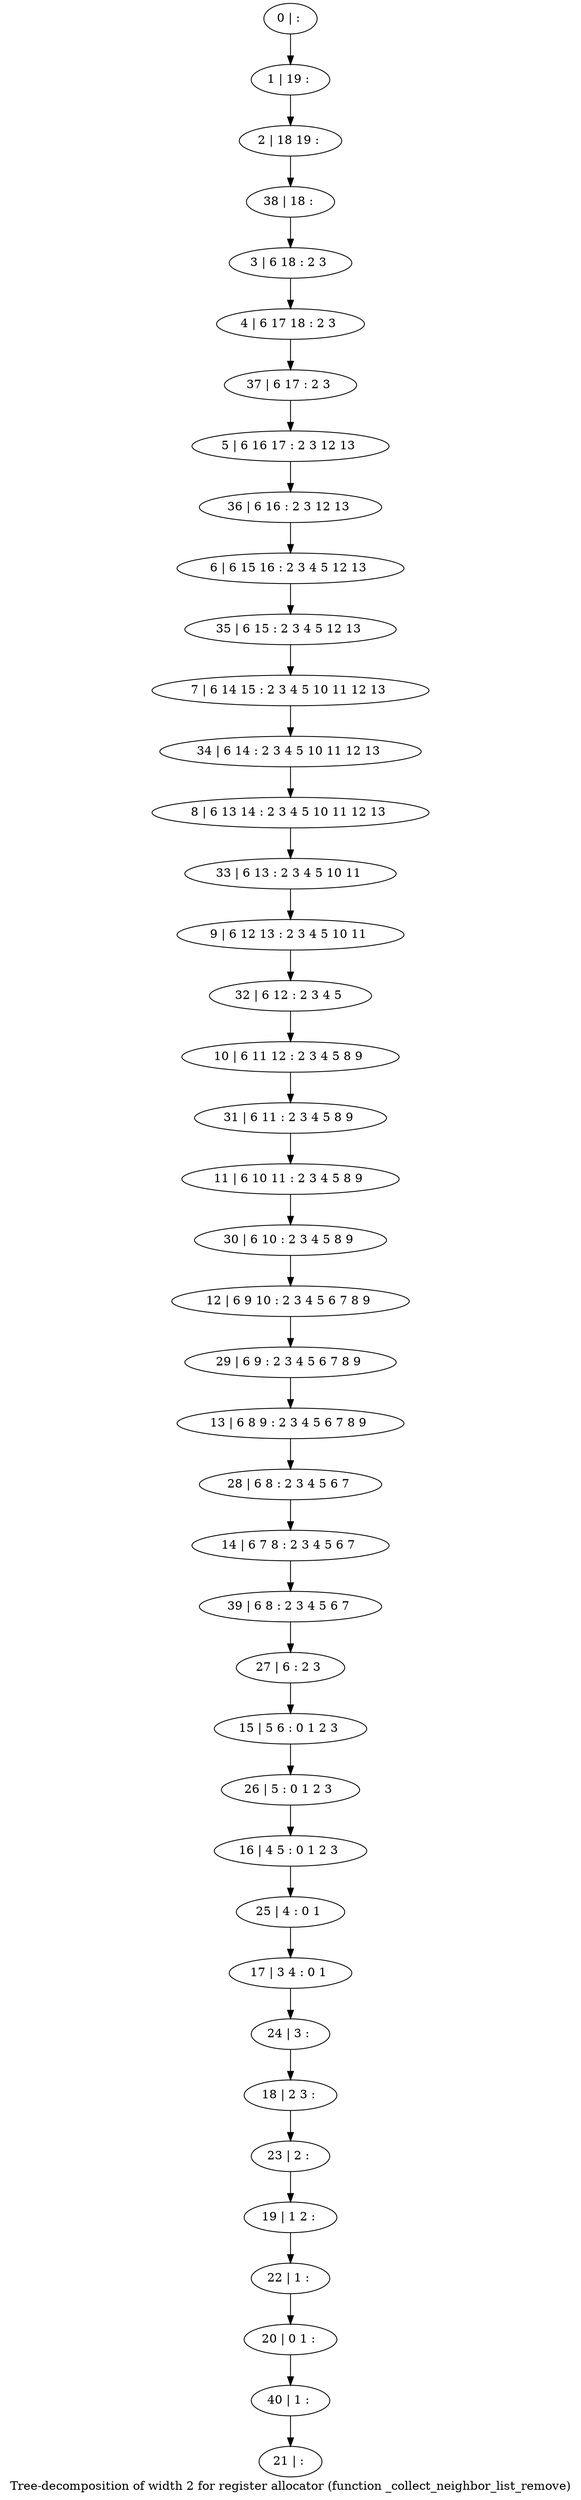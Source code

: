 digraph G {
graph [label="Tree-decomposition of width 2 for register allocator (function _collect_neighbor_list_remove)"]
0[label="0 | : "];
1[label="1 | 19 : "];
2[label="2 | 18 19 : "];
3[label="3 | 6 18 : 2 3 "];
4[label="4 | 6 17 18 : 2 3 "];
5[label="5 | 6 16 17 : 2 3 12 13 "];
6[label="6 | 6 15 16 : 2 3 4 5 12 13 "];
7[label="7 | 6 14 15 : 2 3 4 5 10 11 12 13 "];
8[label="8 | 6 13 14 : 2 3 4 5 10 11 12 13 "];
9[label="9 | 6 12 13 : 2 3 4 5 10 11 "];
10[label="10 | 6 11 12 : 2 3 4 5 8 9 "];
11[label="11 | 6 10 11 : 2 3 4 5 8 9 "];
12[label="12 | 6 9 10 : 2 3 4 5 6 7 8 9 "];
13[label="13 | 6 8 9 : 2 3 4 5 6 7 8 9 "];
14[label="14 | 6 7 8 : 2 3 4 5 6 7 "];
15[label="15 | 5 6 : 0 1 2 3 "];
16[label="16 | 4 5 : 0 1 2 3 "];
17[label="17 | 3 4 : 0 1 "];
18[label="18 | 2 3 : "];
19[label="19 | 1 2 : "];
20[label="20 | 0 1 : "];
21[label="21 | : "];
22[label="22 | 1 : "];
23[label="23 | 2 : "];
24[label="24 | 3 : "];
25[label="25 | 4 : 0 1 "];
26[label="26 | 5 : 0 1 2 3 "];
27[label="27 | 6 : 2 3 "];
28[label="28 | 6 8 : 2 3 4 5 6 7 "];
29[label="29 | 6 9 : 2 3 4 5 6 7 8 9 "];
30[label="30 | 6 10 : 2 3 4 5 8 9 "];
31[label="31 | 6 11 : 2 3 4 5 8 9 "];
32[label="32 | 6 12 : 2 3 4 5 "];
33[label="33 | 6 13 : 2 3 4 5 10 11 "];
34[label="34 | 6 14 : 2 3 4 5 10 11 12 13 "];
35[label="35 | 6 15 : 2 3 4 5 12 13 "];
36[label="36 | 6 16 : 2 3 12 13 "];
37[label="37 | 6 17 : 2 3 "];
38[label="38 | 18 : "];
39[label="39 | 6 8 : 2 3 4 5 6 7 "];
40[label="40 | 1 : "];
0->1 ;
1->2 ;
3->4 ;
22->20 ;
19->22 ;
23->19 ;
18->23 ;
24->18 ;
17->24 ;
25->17 ;
16->25 ;
26->16 ;
15->26 ;
27->15 ;
28->14 ;
13->28 ;
29->13 ;
12->29 ;
30->12 ;
11->30 ;
31->11 ;
10->31 ;
32->10 ;
9->32 ;
33->9 ;
8->33 ;
34->8 ;
7->34 ;
35->7 ;
6->35 ;
36->6 ;
5->36 ;
37->5 ;
4->37 ;
38->3 ;
2->38 ;
39->27 ;
14->39 ;
40->21 ;
20->40 ;
}
